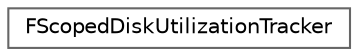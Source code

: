 digraph "Graphical Class Hierarchy"
{
 // INTERACTIVE_SVG=YES
 // LATEX_PDF_SIZE
  bgcolor="transparent";
  edge [fontname=Helvetica,fontsize=10,labelfontname=Helvetica,labelfontsize=10];
  node [fontname=Helvetica,fontsize=10,shape=box,height=0.2,width=0.4];
  rankdir="LR";
  Node0 [id="Node000000",label="FScopedDiskUtilizationTracker",height=0.2,width=0.4,color="grey40", fillcolor="white", style="filled",URL="$df/db9/structFScopedDiskUtilizationTracker.html",tooltip=" "];
}
